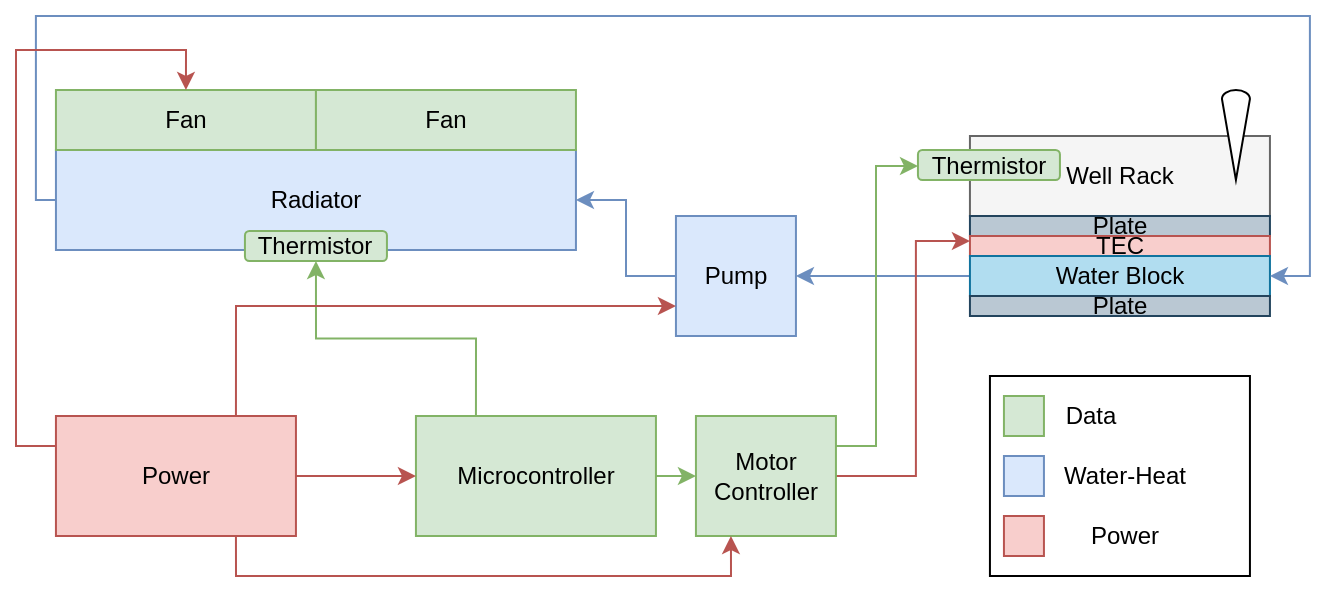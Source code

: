 <mxfile version="16.4.0" type="google"><diagram id="BH1unnVOYdKWgjMznDbX" name="Page-1"><mxGraphModel dx="983" dy="521" grid="1" gridSize="10" guides="1" tooltips="1" connect="1" arrows="1" fold="1" page="1" pageScale="1" pageWidth="850" pageHeight="1100" math="0" shadow="0"><root><mxCell id="0"/><mxCell id="1" parent="0"/><mxCell id="iXk8JAFXq6Y9kme_QI8x-47" value="" style="rounded=0;whiteSpace=wrap;html=1;" vertex="1" parent="1"><mxGeometry x="516.97" y="350" width="130" height="100" as="geometry"/></mxCell><mxCell id="iXk8JAFXq6Y9kme_QI8x-1" value="" style="rounded=0;whiteSpace=wrap;html=1;fillColor=#f5f5f5;fontColor=#333333;strokeColor=#666666;" vertex="1" parent="1"><mxGeometry x="506.97" y="230" width="150" height="40" as="geometry"/></mxCell><mxCell id="iXk8JAFXq6Y9kme_QI8x-2" value="Plate" style="rounded=0;whiteSpace=wrap;html=1;fillColor=#bac8d3;strokeColor=#23445d;" vertex="1" parent="1"><mxGeometry x="506.97" y="270" width="150" height="10" as="geometry"/></mxCell><mxCell id="iXk8JAFXq6Y9kme_QI8x-3" value="TEC" style="rounded=0;whiteSpace=wrap;html=1;fillColor=#f8cecc;strokeColor=#b85450;" vertex="1" parent="1"><mxGeometry x="506.97" y="280" width="150" height="10" as="geometry"/></mxCell><mxCell id="iXk8JAFXq6Y9kme_QI8x-22" style="edgeStyle=orthogonalEdgeStyle;rounded=0;orthogonalLoop=1;jettySize=auto;html=1;exitX=0;exitY=0.5;exitDx=0;exitDy=0;fillColor=#dae8fc;strokeColor=#6c8ebf;" edge="1" parent="1" source="iXk8JAFXq6Y9kme_QI8x-4" target="iXk8JAFXq6Y9kme_QI8x-19"><mxGeometry relative="1" as="geometry"/></mxCell><mxCell id="iXk8JAFXq6Y9kme_QI8x-4" value="Water Block" style="rounded=0;whiteSpace=wrap;html=1;fillColor=#b1ddf0;strokeColor=#10739e;" vertex="1" parent="1"><mxGeometry x="506.97" y="290" width="150" height="20" as="geometry"/></mxCell><mxCell id="iXk8JAFXq6Y9kme_QI8x-5" value="Plate" style="rounded=0;whiteSpace=wrap;html=1;fillColor=#bac8d3;strokeColor=#23445d;" vertex="1" parent="1"><mxGeometry x="506.97" y="310" width="150" height="10" as="geometry"/></mxCell><mxCell id="iXk8JAFXq6Y9kme_QI8x-7" value="Well Rack" style="text;html=1;strokeColor=none;fillColor=none;align=center;verticalAlign=middle;whiteSpace=wrap;rounded=0;" vertex="1" parent="1"><mxGeometry x="551.97" y="235" width="60" height="30" as="geometry"/></mxCell><mxCell id="iXk8JAFXq6Y9kme_QI8x-40" style="edgeStyle=orthogonalEdgeStyle;rounded=0;orthogonalLoop=1;jettySize=auto;html=1;exitX=0;exitY=0.5;exitDx=0;exitDy=0;entryX=1;entryY=0.5;entryDx=0;entryDy=0;fillColor=#dae8fc;strokeColor=#6c8ebf;" edge="1" parent="1" source="iXk8JAFXq6Y9kme_QI8x-16" target="iXk8JAFXq6Y9kme_QI8x-4"><mxGeometry relative="1" as="geometry"><Array as="points"><mxPoint x="39.97" y="262"/><mxPoint x="39.97" y="170"/><mxPoint x="676.97" y="170"/><mxPoint x="676.97" y="300"/></Array></mxGeometry></mxCell><mxCell id="iXk8JAFXq6Y9kme_QI8x-16" value="Radiator" style="rounded=0;whiteSpace=wrap;html=1;fillColor=#dae8fc;strokeColor=#6c8ebf;" vertex="1" parent="1"><mxGeometry x="49.97" y="237" width="260" height="50" as="geometry"/></mxCell><mxCell id="iXk8JAFXq6Y9kme_QI8x-17" value="Fan" style="rounded=0;whiteSpace=wrap;html=1;fillColor=#d5e8d4;strokeColor=#82b366;" vertex="1" parent="1"><mxGeometry x="49.97" y="207" width="130" height="30" as="geometry"/></mxCell><mxCell id="iXk8JAFXq6Y9kme_QI8x-18" value="Fan" style="rounded=0;whiteSpace=wrap;html=1;fillColor=#d5e8d4;strokeColor=#82b366;" vertex="1" parent="1"><mxGeometry x="179.97" y="207" width="130" height="30" as="geometry"/></mxCell><mxCell id="iXk8JAFXq6Y9kme_QI8x-21" style="edgeStyle=orthogonalEdgeStyle;rounded=0;orthogonalLoop=1;jettySize=auto;html=1;exitX=0;exitY=0.5;exitDx=0;exitDy=0;entryX=1;entryY=0.5;entryDx=0;entryDy=0;fillColor=#dae8fc;strokeColor=#6c8ebf;" edge="1" parent="1" source="iXk8JAFXq6Y9kme_QI8x-19" target="iXk8JAFXq6Y9kme_QI8x-16"><mxGeometry relative="1" as="geometry"/></mxCell><mxCell id="iXk8JAFXq6Y9kme_QI8x-19" value="Pump" style="rounded=0;whiteSpace=wrap;html=1;fillColor=#dae8fc;strokeColor=#6c8ebf;" vertex="1" parent="1"><mxGeometry x="359.97" y="270" width="60" height="60" as="geometry"/></mxCell><mxCell id="iXk8JAFXq6Y9kme_QI8x-28" style="edgeStyle=orthogonalEdgeStyle;rounded=0;orthogonalLoop=1;jettySize=auto;html=1;exitX=1;exitY=0.5;exitDx=0;exitDy=0;entryX=0;entryY=0.5;entryDx=0;entryDy=0;fillColor=#d5e8d4;strokeColor=#82b366;" edge="1" parent="1" source="iXk8JAFXq6Y9kme_QI8x-23" target="iXk8JAFXq6Y9kme_QI8x-26"><mxGeometry relative="1" as="geometry"/></mxCell><mxCell id="iXk8JAFXq6Y9kme_QI8x-34" style="edgeStyle=orthogonalEdgeStyle;rounded=0;orthogonalLoop=1;jettySize=auto;html=1;exitX=0.25;exitY=0;exitDx=0;exitDy=0;entryX=0.5;entryY=1;entryDx=0;entryDy=0;fillColor=#d5e8d4;strokeColor=#82b366;" edge="1" parent="1" source="iXk8JAFXq6Y9kme_QI8x-23" target="iXk8JAFXq6Y9kme_QI8x-33"><mxGeometry relative="1" as="geometry"/></mxCell><mxCell id="iXk8JAFXq6Y9kme_QI8x-23" value="Microcontroller" style="rounded=0;whiteSpace=wrap;html=1;fillColor=#d5e8d4;strokeColor=#82b366;" vertex="1" parent="1"><mxGeometry x="229.97" y="370" width="120" height="60" as="geometry"/></mxCell><mxCell id="iXk8JAFXq6Y9kme_QI8x-24" value="Thermistor" style="rounded=1;whiteSpace=wrap;html=1;fillColor=#d5e8d4;strokeColor=#82b366;" vertex="1" parent="1"><mxGeometry x="480.97" y="237" width="71" height="15" as="geometry"/></mxCell><mxCell id="iXk8JAFXq6Y9kme_QI8x-29" style="edgeStyle=orthogonalEdgeStyle;rounded=0;orthogonalLoop=1;jettySize=auto;html=1;exitX=1;exitY=0.5;exitDx=0;exitDy=0;entryX=0;entryY=0.25;entryDx=0;entryDy=0;fillColor=#f8cecc;strokeColor=#b85450;" edge="1" parent="1" source="iXk8JAFXq6Y9kme_QI8x-26" target="iXk8JAFXq6Y9kme_QI8x-3"><mxGeometry relative="1" as="geometry"><Array as="points"><mxPoint x="479.97" y="400"/><mxPoint x="479.97" y="283"/></Array></mxGeometry></mxCell><mxCell id="iXk8JAFXq6Y9kme_QI8x-30" style="edgeStyle=orthogonalEdgeStyle;rounded=0;orthogonalLoop=1;jettySize=auto;html=1;exitX=1;exitY=0.25;exitDx=0;exitDy=0;entryX=0;entryY=0.5;entryDx=0;entryDy=0;fillColor=#d5e8d4;strokeColor=#82b366;" edge="1" parent="1" source="iXk8JAFXq6Y9kme_QI8x-26" target="iXk8JAFXq6Y9kme_QI8x-24"><mxGeometry relative="1" as="geometry"><Array as="points"><mxPoint x="460" y="385"/><mxPoint x="460" y="245"/><mxPoint x="481" y="245"/></Array></mxGeometry></mxCell><mxCell id="iXk8JAFXq6Y9kme_QI8x-26" value="Motor Controller" style="rounded=0;whiteSpace=wrap;html=1;fillColor=#d5e8d4;strokeColor=#82b366;" vertex="1" parent="1"><mxGeometry x="369.97" y="370" width="70" height="60" as="geometry"/></mxCell><mxCell id="iXk8JAFXq6Y9kme_QI8x-33" value="Thermistor" style="rounded=1;whiteSpace=wrap;html=1;fillColor=#d5e8d4;strokeColor=#82b366;" vertex="1" parent="1"><mxGeometry x="144.47" y="277.5" width="71" height="15" as="geometry"/></mxCell><mxCell id="iXk8JAFXq6Y9kme_QI8x-36" style="edgeStyle=orthogonalEdgeStyle;rounded=0;orthogonalLoop=1;jettySize=auto;html=1;exitX=1;exitY=0.5;exitDx=0;exitDy=0;entryX=0;entryY=0.5;entryDx=0;entryDy=0;fillColor=#f8cecc;strokeColor=#b85450;" edge="1" parent="1" source="iXk8JAFXq6Y9kme_QI8x-35" target="iXk8JAFXq6Y9kme_QI8x-23"><mxGeometry relative="1" as="geometry"/></mxCell><mxCell id="iXk8JAFXq6Y9kme_QI8x-37" style="edgeStyle=orthogonalEdgeStyle;rounded=0;orthogonalLoop=1;jettySize=auto;html=1;exitX=0;exitY=0.25;exitDx=0;exitDy=0;entryX=0.5;entryY=0;entryDx=0;entryDy=0;fillColor=#f8cecc;strokeColor=#b85450;" edge="1" parent="1" source="iXk8JAFXq6Y9kme_QI8x-35" target="iXk8JAFXq6Y9kme_QI8x-17"><mxGeometry relative="1" as="geometry"/></mxCell><mxCell id="iXk8JAFXq6Y9kme_QI8x-38" style="edgeStyle=orthogonalEdgeStyle;rounded=0;orthogonalLoop=1;jettySize=auto;html=1;exitX=0.75;exitY=1;exitDx=0;exitDy=0;entryX=0.25;entryY=1;entryDx=0;entryDy=0;fillColor=#f8cecc;strokeColor=#b85450;" edge="1" parent="1" source="iXk8JAFXq6Y9kme_QI8x-35" target="iXk8JAFXq6Y9kme_QI8x-26"><mxGeometry relative="1" as="geometry"/></mxCell><mxCell id="iXk8JAFXq6Y9kme_QI8x-39" style="edgeStyle=orthogonalEdgeStyle;rounded=0;orthogonalLoop=1;jettySize=auto;html=1;exitX=0.75;exitY=0;exitDx=0;exitDy=0;entryX=0;entryY=0.75;entryDx=0;entryDy=0;fillColor=#f8cecc;strokeColor=#b85450;" edge="1" parent="1" source="iXk8JAFXq6Y9kme_QI8x-35" target="iXk8JAFXq6Y9kme_QI8x-19"><mxGeometry relative="1" as="geometry"/></mxCell><mxCell id="iXk8JAFXq6Y9kme_QI8x-35" value="Power" style="rounded=0;whiteSpace=wrap;html=1;fillColor=#f8cecc;strokeColor=#b85450;" vertex="1" parent="1"><mxGeometry x="49.97" y="370" width="120" height="60" as="geometry"/></mxCell><mxCell id="iXk8JAFXq6Y9kme_QI8x-41" value="" style="whiteSpace=wrap;html=1;aspect=fixed;fillColor=#d5e8d4;strokeColor=#82b366;" vertex="1" parent="1"><mxGeometry x="523.97" y="360" width="20" height="20" as="geometry"/></mxCell><mxCell id="iXk8JAFXq6Y9kme_QI8x-42" value="" style="whiteSpace=wrap;html=1;aspect=fixed;fillColor=#dae8fc;strokeColor=#6c8ebf;" vertex="1" parent="1"><mxGeometry x="523.97" y="390" width="20" height="20" as="geometry"/></mxCell><mxCell id="iXk8JAFXq6Y9kme_QI8x-43" value="" style="whiteSpace=wrap;html=1;aspect=fixed;fillColor=#f8cecc;strokeColor=#b85450;" vertex="1" parent="1"><mxGeometry x="523.97" y="420" width="20" height="20" as="geometry"/></mxCell><mxCell id="iXk8JAFXq6Y9kme_QI8x-44" value="Data" style="text;html=1;align=center;verticalAlign=middle;resizable=0;points=[];autosize=1;strokeColor=none;fillColor=none;" vertex="1" parent="1"><mxGeometry x="546.97" y="360" width="40" height="20" as="geometry"/></mxCell><mxCell id="iXk8JAFXq6Y9kme_QI8x-45" value="Water-Heat" style="text;html=1;align=center;verticalAlign=middle;resizable=0;points=[];autosize=1;strokeColor=none;fillColor=none;" vertex="1" parent="1"><mxGeometry x="543.97" y="390" width="80" height="20" as="geometry"/></mxCell><mxCell id="iXk8JAFXq6Y9kme_QI8x-46" value="Power" style="text;html=1;align=center;verticalAlign=middle;resizable=0;points=[];autosize=1;strokeColor=none;fillColor=none;" vertex="1" parent="1"><mxGeometry x="558.97" y="420" width="50" height="20" as="geometry"/></mxCell><mxCell id="iXk8JAFXq6Y9kme_QI8x-49" value="" style="verticalLabelPosition=bottom;verticalAlign=top;html=1;shape=mxgraph.basic.cone2;dx=0.5;dy=0.9;rotation=-180;" vertex="1" parent="1"><mxGeometry x="632.97" y="207" width="14" height="45" as="geometry"/></mxCell></root></mxGraphModel></diagram></mxfile>